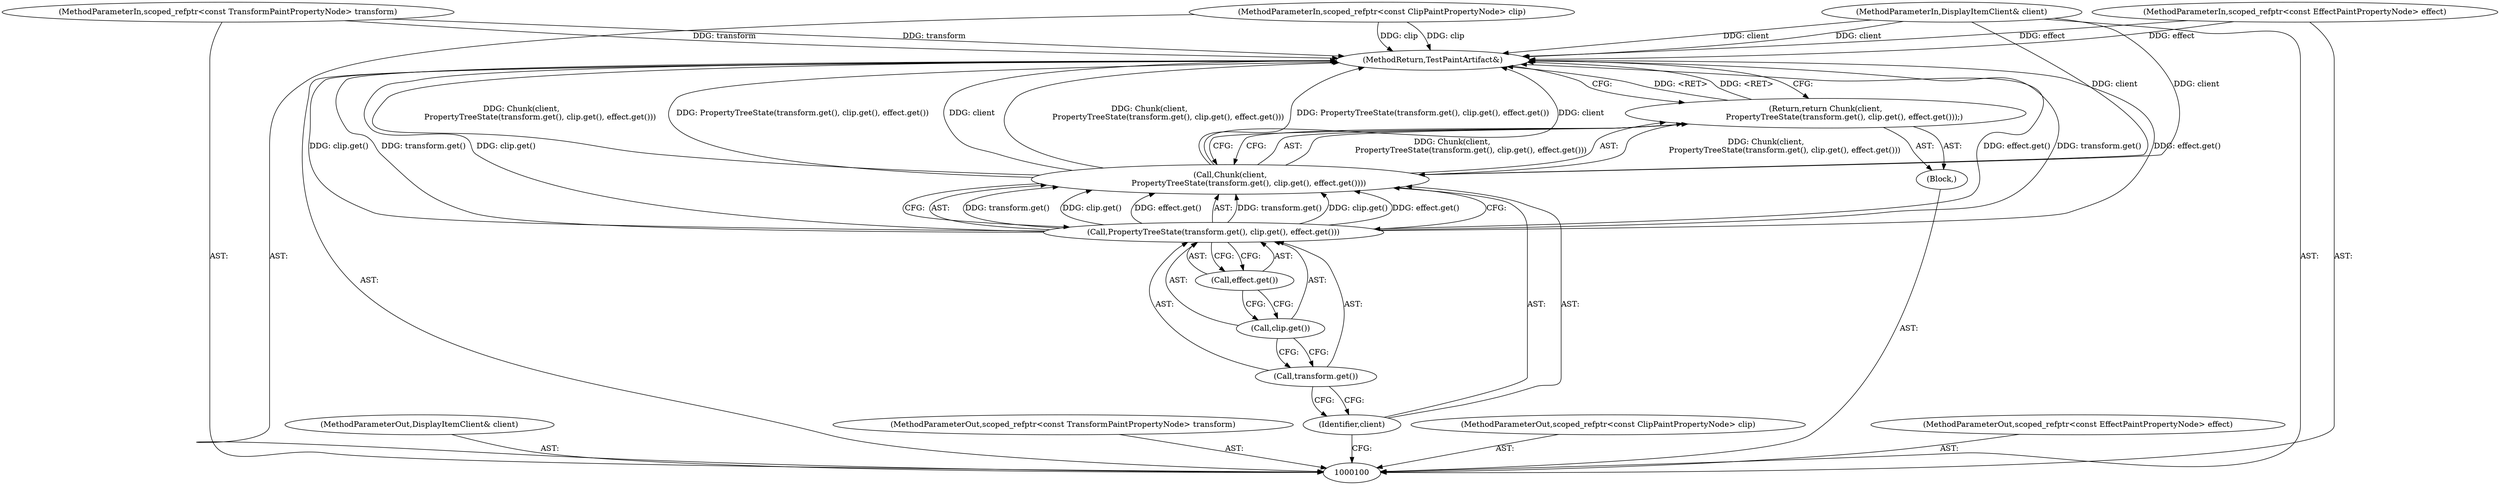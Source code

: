 digraph "1_Chrome_f911e11e7f6b5c0d6f5ee694a9871de6619889f7_56" {
"1000113" [label="(MethodReturn,TestPaintArtifact&)"];
"1000101" [label="(MethodParameterIn,DisplayItemClient& client)"];
"1000141" [label="(MethodParameterOut,DisplayItemClient& client)"];
"1000102" [label="(MethodParameterIn,scoped_refptr<const TransformPaintPropertyNode> transform)"];
"1000142" [label="(MethodParameterOut,scoped_refptr<const TransformPaintPropertyNode> transform)"];
"1000103" [label="(MethodParameterIn,scoped_refptr<const ClipPaintPropertyNode> clip)"];
"1000143" [label="(MethodParameterOut,scoped_refptr<const ClipPaintPropertyNode> clip)"];
"1000104" [label="(MethodParameterIn,scoped_refptr<const EffectPaintPropertyNode> effect)"];
"1000144" [label="(MethodParameterOut,scoped_refptr<const EffectPaintPropertyNode> effect)"];
"1000105" [label="(Block,)"];
"1000108" [label="(Identifier,client)"];
"1000106" [label="(Return,return Chunk(client,\n               PropertyTreeState(transform.get(), clip.get(), effect.get()));)"];
"1000107" [label="(Call,Chunk(client,\n               PropertyTreeState(transform.get(), clip.get(), effect.get())))"];
"1000109" [label="(Call,PropertyTreeState(transform.get(), clip.get(), effect.get()))"];
"1000110" [label="(Call,transform.get())"];
"1000111" [label="(Call,clip.get())"];
"1000112" [label="(Call,effect.get())"];
"1000113" -> "1000100"  [label="AST: "];
"1000113" -> "1000106"  [label="CFG: "];
"1000106" -> "1000113"  [label="DDG: <RET>"];
"1000107" -> "1000113"  [label="DDG: client"];
"1000107" -> "1000113"  [label="DDG: Chunk(client,\n               PropertyTreeState(transform.get(), clip.get(), effect.get()))"];
"1000107" -> "1000113"  [label="DDG: PropertyTreeState(transform.get(), clip.get(), effect.get())"];
"1000104" -> "1000113"  [label="DDG: effect"];
"1000103" -> "1000113"  [label="DDG: clip"];
"1000109" -> "1000113"  [label="DDG: clip.get()"];
"1000109" -> "1000113"  [label="DDG: effect.get()"];
"1000109" -> "1000113"  [label="DDG: transform.get()"];
"1000102" -> "1000113"  [label="DDG: transform"];
"1000101" -> "1000113"  [label="DDG: client"];
"1000101" -> "1000100"  [label="AST: "];
"1000101" -> "1000113"  [label="DDG: client"];
"1000101" -> "1000107"  [label="DDG: client"];
"1000141" -> "1000100"  [label="AST: "];
"1000102" -> "1000100"  [label="AST: "];
"1000102" -> "1000113"  [label="DDG: transform"];
"1000142" -> "1000100"  [label="AST: "];
"1000103" -> "1000100"  [label="AST: "];
"1000103" -> "1000113"  [label="DDG: clip"];
"1000143" -> "1000100"  [label="AST: "];
"1000104" -> "1000100"  [label="AST: "];
"1000104" -> "1000113"  [label="DDG: effect"];
"1000144" -> "1000100"  [label="AST: "];
"1000105" -> "1000100"  [label="AST: "];
"1000106" -> "1000105"  [label="AST: "];
"1000108" -> "1000107"  [label="AST: "];
"1000108" -> "1000100"  [label="CFG: "];
"1000110" -> "1000108"  [label="CFG: "];
"1000106" -> "1000105"  [label="AST: "];
"1000106" -> "1000107"  [label="CFG: "];
"1000107" -> "1000106"  [label="AST: "];
"1000113" -> "1000106"  [label="CFG: "];
"1000106" -> "1000113"  [label="DDG: <RET>"];
"1000107" -> "1000106"  [label="DDG: Chunk(client,\n               PropertyTreeState(transform.get(), clip.get(), effect.get()))"];
"1000107" -> "1000106"  [label="AST: "];
"1000107" -> "1000109"  [label="CFG: "];
"1000108" -> "1000107"  [label="AST: "];
"1000109" -> "1000107"  [label="AST: "];
"1000106" -> "1000107"  [label="CFG: "];
"1000107" -> "1000113"  [label="DDG: client"];
"1000107" -> "1000113"  [label="DDG: Chunk(client,\n               PropertyTreeState(transform.get(), clip.get(), effect.get()))"];
"1000107" -> "1000113"  [label="DDG: PropertyTreeState(transform.get(), clip.get(), effect.get())"];
"1000107" -> "1000106"  [label="DDG: Chunk(client,\n               PropertyTreeState(transform.get(), clip.get(), effect.get()))"];
"1000101" -> "1000107"  [label="DDG: client"];
"1000109" -> "1000107"  [label="DDG: transform.get()"];
"1000109" -> "1000107"  [label="DDG: clip.get()"];
"1000109" -> "1000107"  [label="DDG: effect.get()"];
"1000109" -> "1000107"  [label="AST: "];
"1000109" -> "1000112"  [label="CFG: "];
"1000110" -> "1000109"  [label="AST: "];
"1000111" -> "1000109"  [label="AST: "];
"1000112" -> "1000109"  [label="AST: "];
"1000107" -> "1000109"  [label="CFG: "];
"1000109" -> "1000113"  [label="DDG: clip.get()"];
"1000109" -> "1000113"  [label="DDG: effect.get()"];
"1000109" -> "1000113"  [label="DDG: transform.get()"];
"1000109" -> "1000107"  [label="DDG: transform.get()"];
"1000109" -> "1000107"  [label="DDG: clip.get()"];
"1000109" -> "1000107"  [label="DDG: effect.get()"];
"1000110" -> "1000109"  [label="AST: "];
"1000110" -> "1000108"  [label="CFG: "];
"1000111" -> "1000110"  [label="CFG: "];
"1000111" -> "1000109"  [label="AST: "];
"1000111" -> "1000110"  [label="CFG: "];
"1000112" -> "1000111"  [label="CFG: "];
"1000112" -> "1000109"  [label="AST: "];
"1000112" -> "1000111"  [label="CFG: "];
"1000109" -> "1000112"  [label="CFG: "];
}
